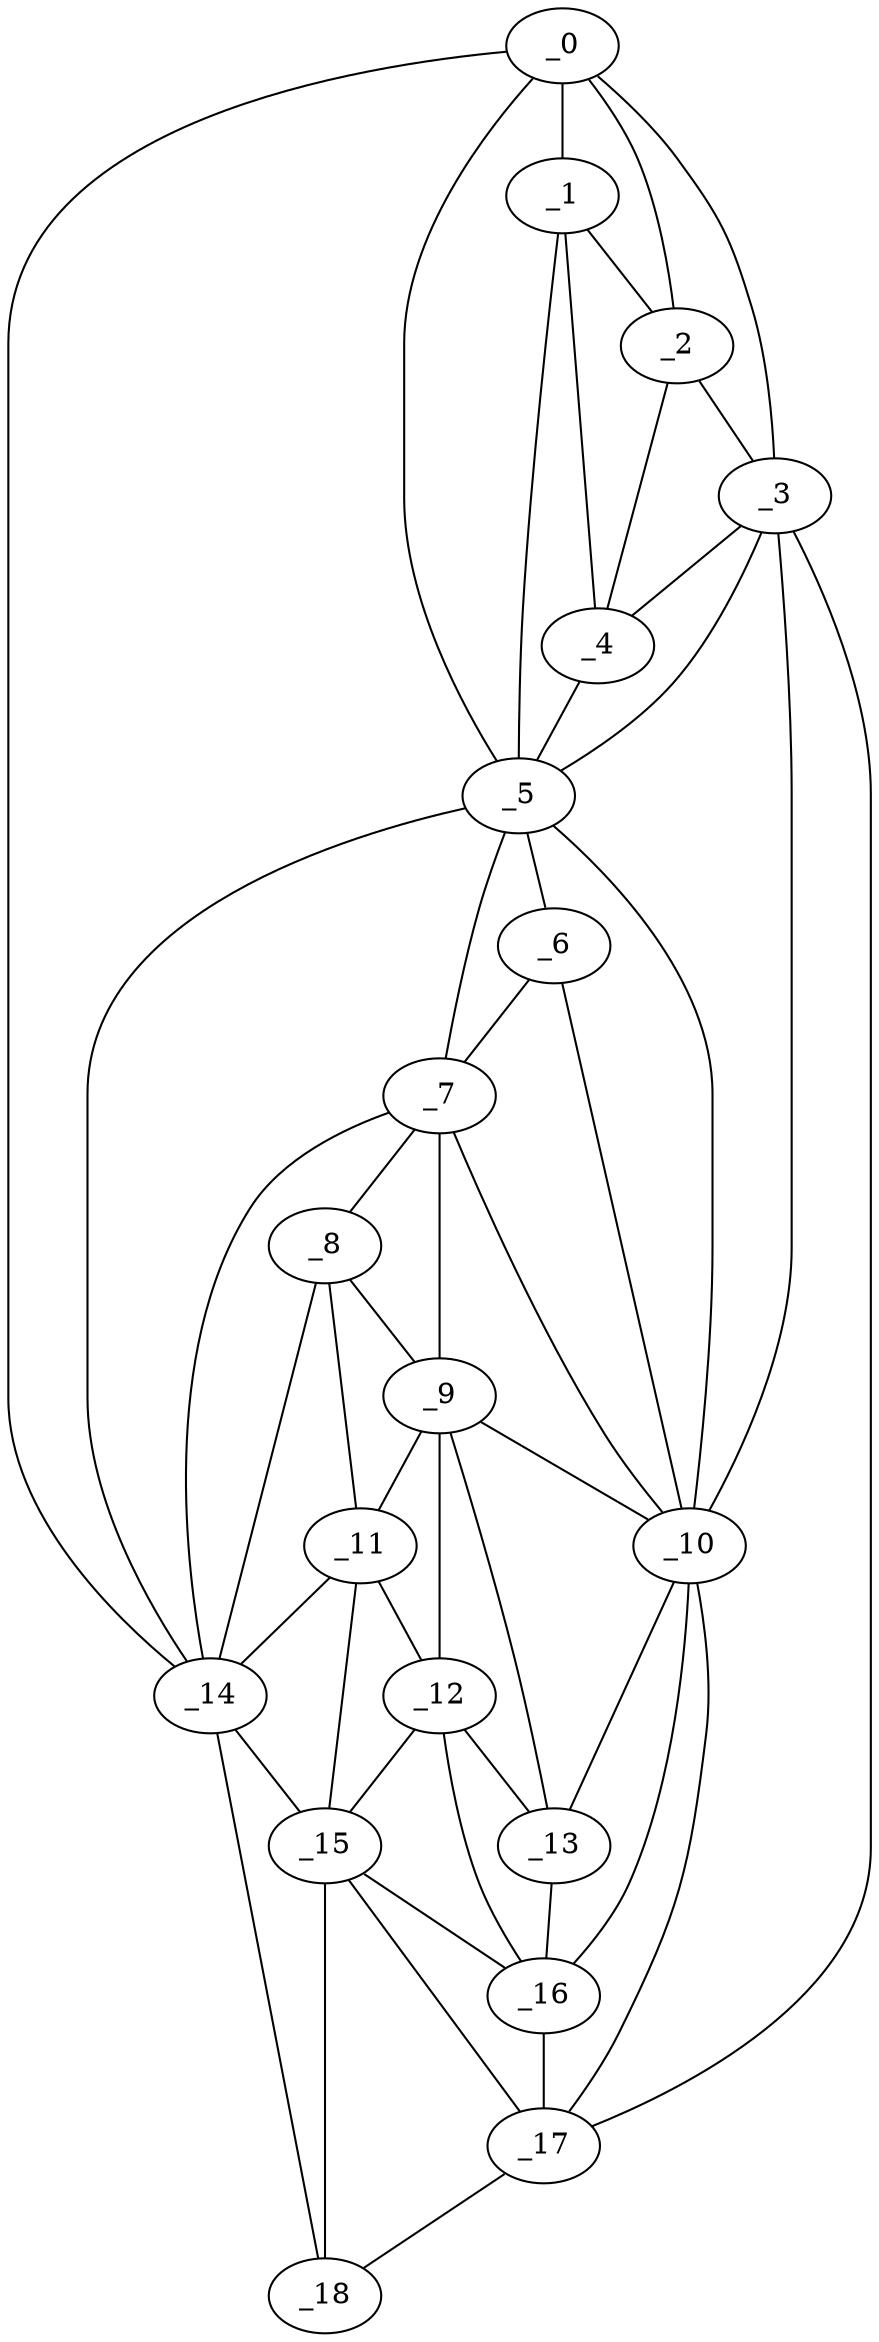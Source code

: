 graph "obj98__145.gxl" {
	_0	 [x=6,
		y=62];
	_1	 [x=19,
		y=61];
	_0 -- _1	 [valence=2];
	_2	 [x=24,
		y=73];
	_0 -- _2	 [valence=1];
	_3	 [x=24,
		y=88];
	_0 -- _3	 [valence=1];
	_5	 [x=52,
		y=55];
	_0 -- _5	 [valence=1];
	_14	 [x=107,
		y=39];
	_0 -- _14	 [valence=1];
	_1 -- _2	 [valence=2];
	_4	 [x=37,
		y=60];
	_1 -- _4	 [valence=2];
	_1 -- _5	 [valence=2];
	_2 -- _3	 [valence=1];
	_2 -- _4	 [valence=2];
	_3 -- _4	 [valence=2];
	_3 -- _5	 [valence=1];
	_10	 [x=88,
		y=72];
	_3 -- _10	 [valence=2];
	_17	 [x=125,
		y=64];
	_3 -- _17	 [valence=1];
	_4 -- _5	 [valence=2];
	_6	 [x=58,
		y=54];
	_5 -- _6	 [valence=2];
	_7	 [x=66,
		y=52];
	_5 -- _7	 [valence=2];
	_5 -- _10	 [valence=2];
	_5 -- _14	 [valence=2];
	_6 -- _7	 [valence=2];
	_6 -- _10	 [valence=1];
	_8	 [x=74,
		y=50];
	_7 -- _8	 [valence=1];
	_9	 [x=86,
		y=59];
	_7 -- _9	 [valence=2];
	_7 -- _10	 [valence=2];
	_7 -- _14	 [valence=1];
	_8 -- _9	 [valence=2];
	_11	 [x=95,
		y=46];
	_8 -- _11	 [valence=1];
	_8 -- _14	 [valence=2];
	_9 -- _10	 [valence=2];
	_9 -- _11	 [valence=2];
	_12	 [x=100,
		y=56];
	_9 -- _12	 [valence=2];
	_13	 [x=102,
		y=68];
	_9 -- _13	 [valence=2];
	_10 -- _13	 [valence=2];
	_16	 [x=112,
		y=66];
	_10 -- _16	 [valence=1];
	_10 -- _17	 [valence=2];
	_11 -- _12	 [valence=1];
	_11 -- _14	 [valence=1];
	_15	 [x=109,
		y=53];
	_11 -- _15	 [valence=2];
	_12 -- _13	 [valence=2];
	_12 -- _15	 [valence=2];
	_12 -- _16	 [valence=2];
	_13 -- _16	 [valence=2];
	_14 -- _15	 [valence=2];
	_18	 [x=126,
		y=48];
	_14 -- _18	 [valence=1];
	_15 -- _16	 [valence=2];
	_15 -- _17	 [valence=2];
	_15 -- _18	 [valence=2];
	_16 -- _17	 [valence=2];
	_17 -- _18	 [valence=1];
}
